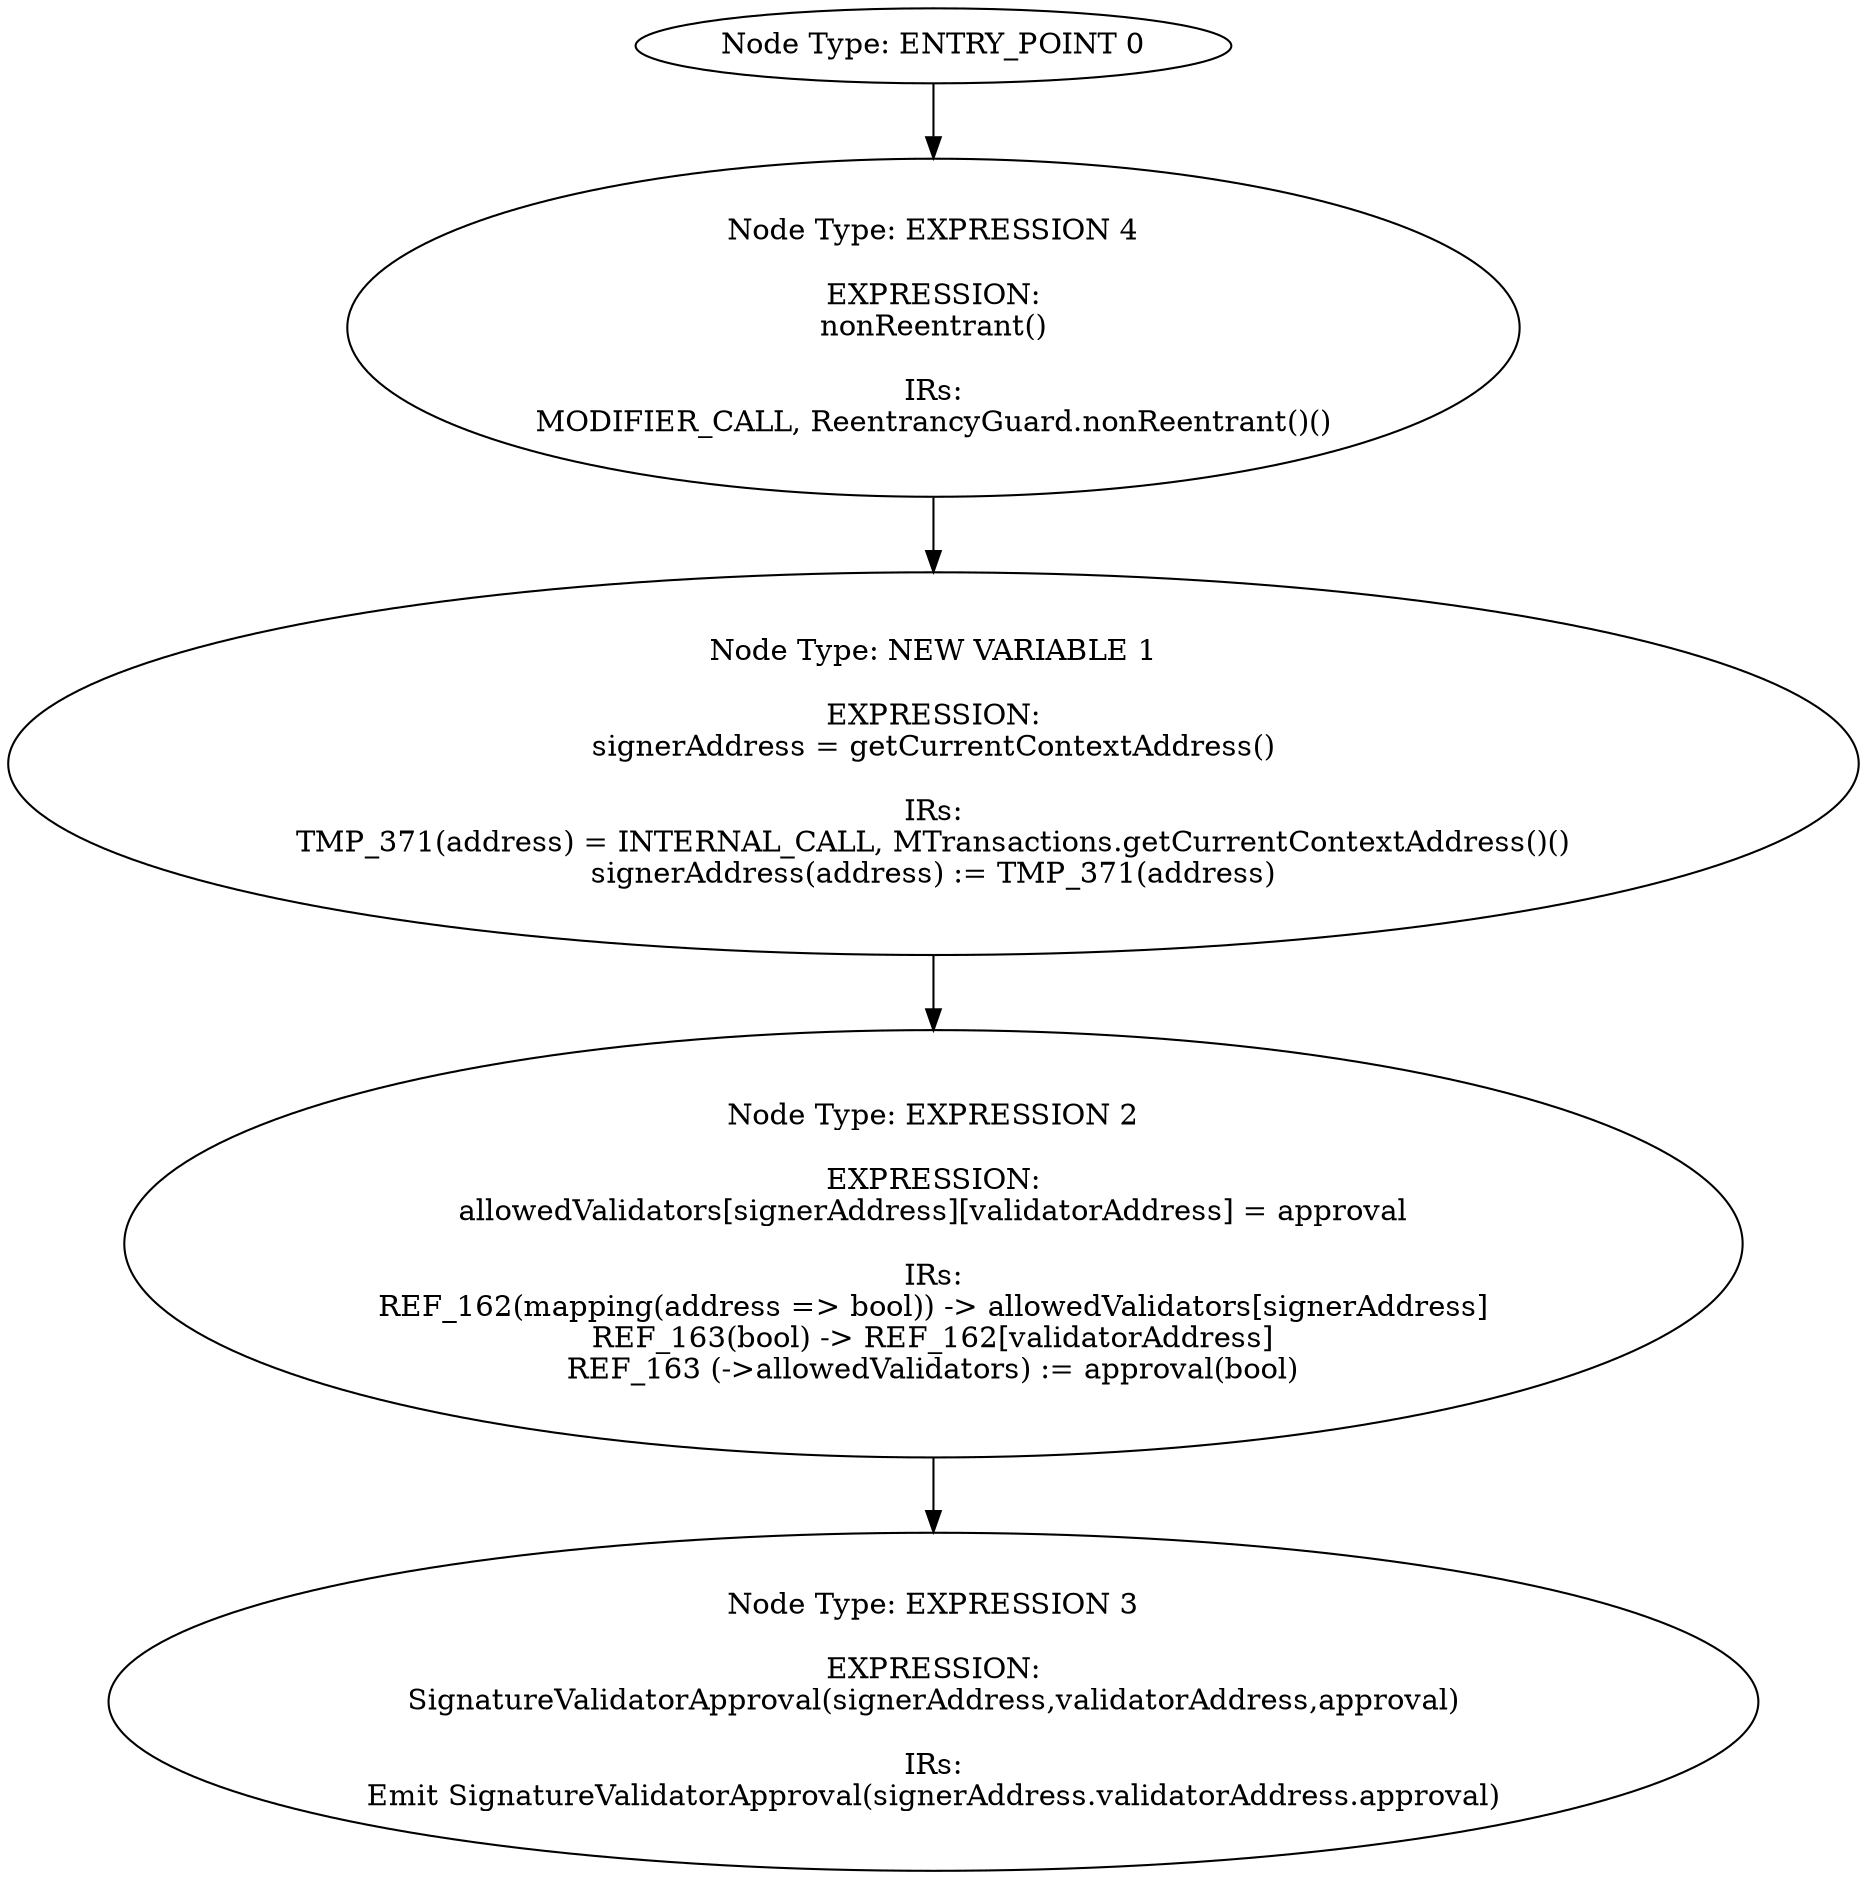 digraph{
0[label="Node Type: ENTRY_POINT 0
"];
0->4;
1[label="Node Type: NEW VARIABLE 1

EXPRESSION:
signerAddress = getCurrentContextAddress()

IRs:
TMP_371(address) = INTERNAL_CALL, MTransactions.getCurrentContextAddress()()
signerAddress(address) := TMP_371(address)"];
1->2;
2[label="Node Type: EXPRESSION 2

EXPRESSION:
allowedValidators[signerAddress][validatorAddress] = approval

IRs:
REF_162(mapping(address => bool)) -> allowedValidators[signerAddress]
REF_163(bool) -> REF_162[validatorAddress]
REF_163 (->allowedValidators) := approval(bool)"];
2->3;
3[label="Node Type: EXPRESSION 3

EXPRESSION:
SignatureValidatorApproval(signerAddress,validatorAddress,approval)

IRs:
Emit SignatureValidatorApproval(signerAddress.validatorAddress.approval)"];
4[label="Node Type: EXPRESSION 4

EXPRESSION:
nonReentrant()

IRs:
MODIFIER_CALL, ReentrancyGuard.nonReentrant()()"];
4->1;
}
